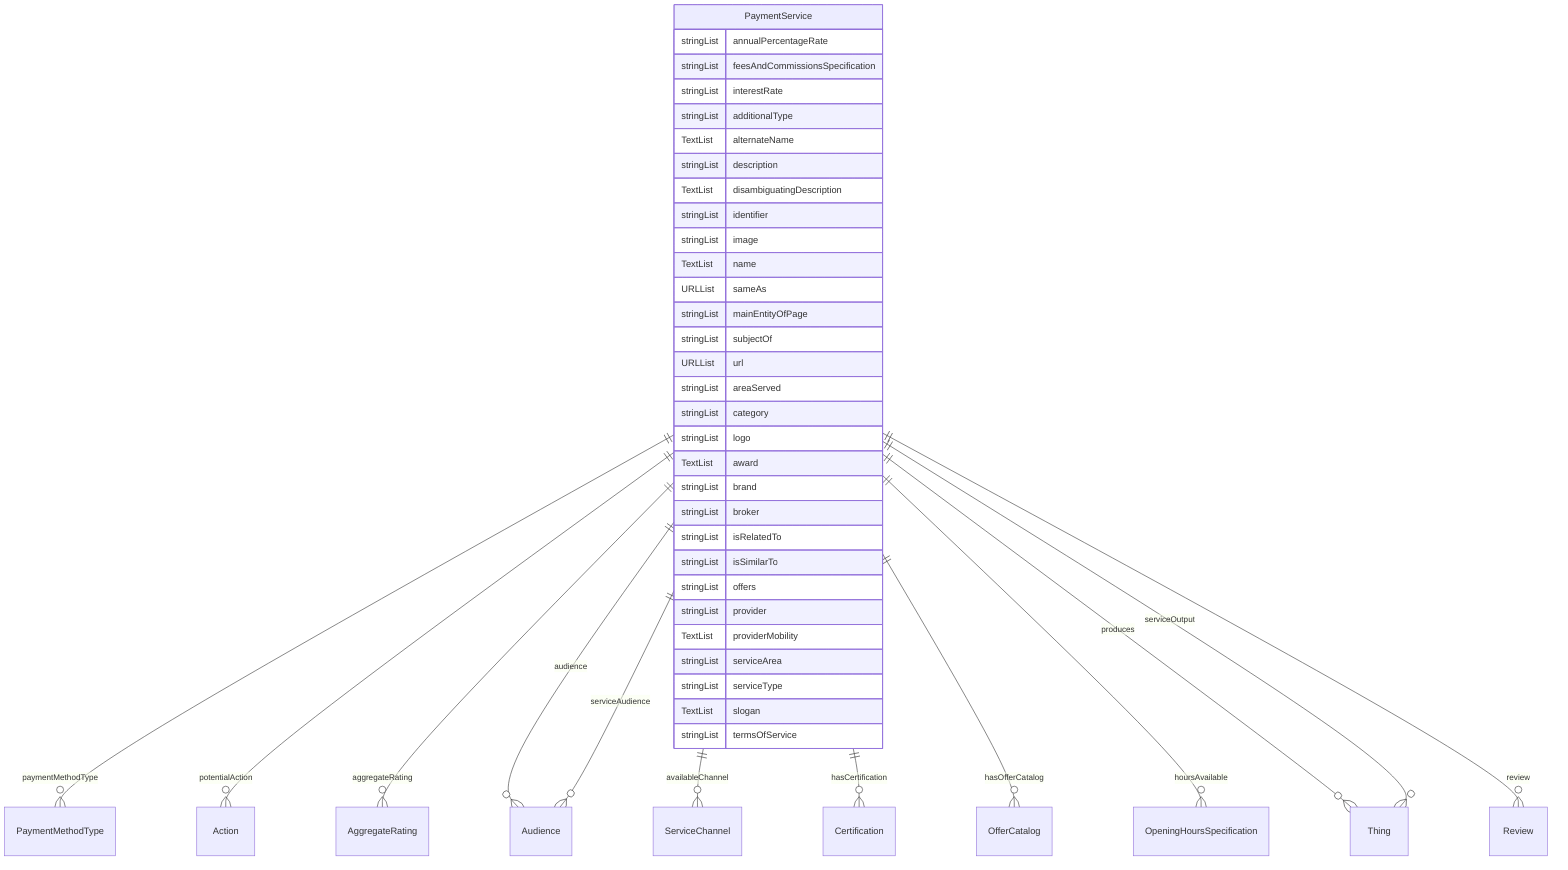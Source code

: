 erDiagram
PaymentService {
    stringList annualPercentageRate  
    stringList feesAndCommissionsSpecification  
    stringList interestRate  
    stringList additionalType  
    TextList alternateName  
    stringList description  
    TextList disambiguatingDescription  
    stringList identifier  
    stringList image  
    TextList name  
    URLList sameAs  
    stringList mainEntityOfPage  
    stringList subjectOf  
    URLList url  
    stringList areaServed  
    stringList category  
    stringList logo  
    TextList award  
    stringList brand  
    stringList broker  
    stringList isRelatedTo  
    stringList isSimilarTo  
    stringList offers  
    stringList provider  
    TextList providerMobility  
    stringList serviceArea  
    stringList serviceType  
    TextList slogan  
    stringList termsOfService  
}

PaymentService ||--}o PaymentMethodType : "paymentMethodType"
PaymentService ||--}o Action : "potentialAction"
PaymentService ||--}o AggregateRating : "aggregateRating"
PaymentService ||--}o Audience : "audience"
PaymentService ||--}o ServiceChannel : "availableChannel"
PaymentService ||--}o Certification : "hasCertification"
PaymentService ||--}o OfferCatalog : "hasOfferCatalog"
PaymentService ||--}o OpeningHoursSpecification : "hoursAvailable"
PaymentService ||--}o Thing : "produces"
PaymentService ||--}o Review : "review"
PaymentService ||--}o Audience : "serviceAudience"
PaymentService ||--}o Thing : "serviceOutput"